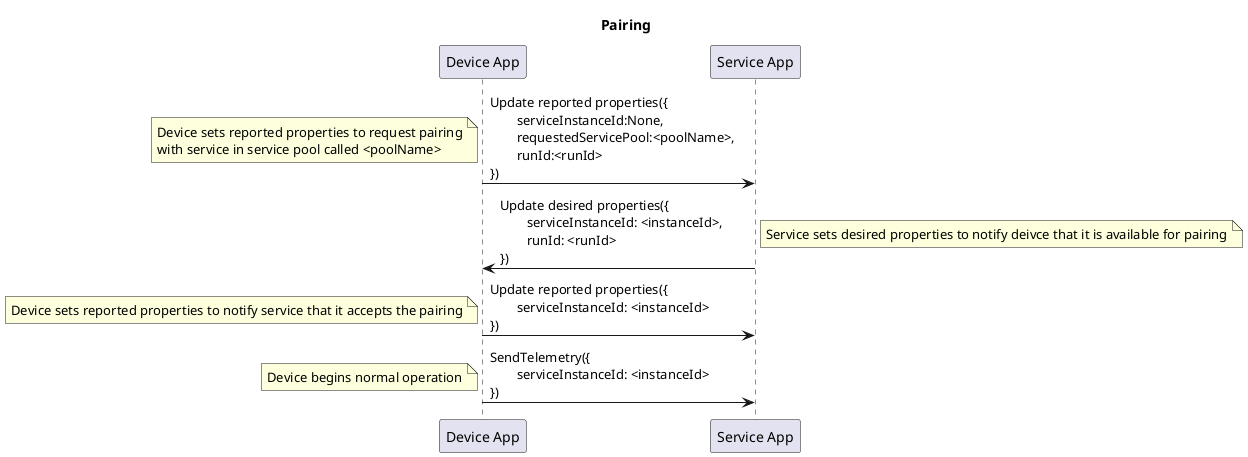 @startuml

participant "Device App" as D
participant "Service App" as S

title **Pairing**

D -> S: Update reported properties({\n\tserviceInstanceId:None, \n\trequestedServicePool:<poolName>, \n\trunId:<runId>\n})
note left: Device sets reported properties to request pairing\nwith service in service pool called <poolName>

S -> D: Update desired properties({\n\tserviceInstanceId: <instanceId>, \n\trunId: <runId>\n})
note right: Service sets desired properties to notify deivce that it is available for pairing

D -> S: Update reported properties({\n\tserviceInstanceId: <instanceId>\n})
note left: Device sets reported properties to notify service that it accepts the pairing

D -> S: SendTelemetry({\n\tserviceInstanceId: <instanceId>\n})
note left: Device begins normal operation

@enduml